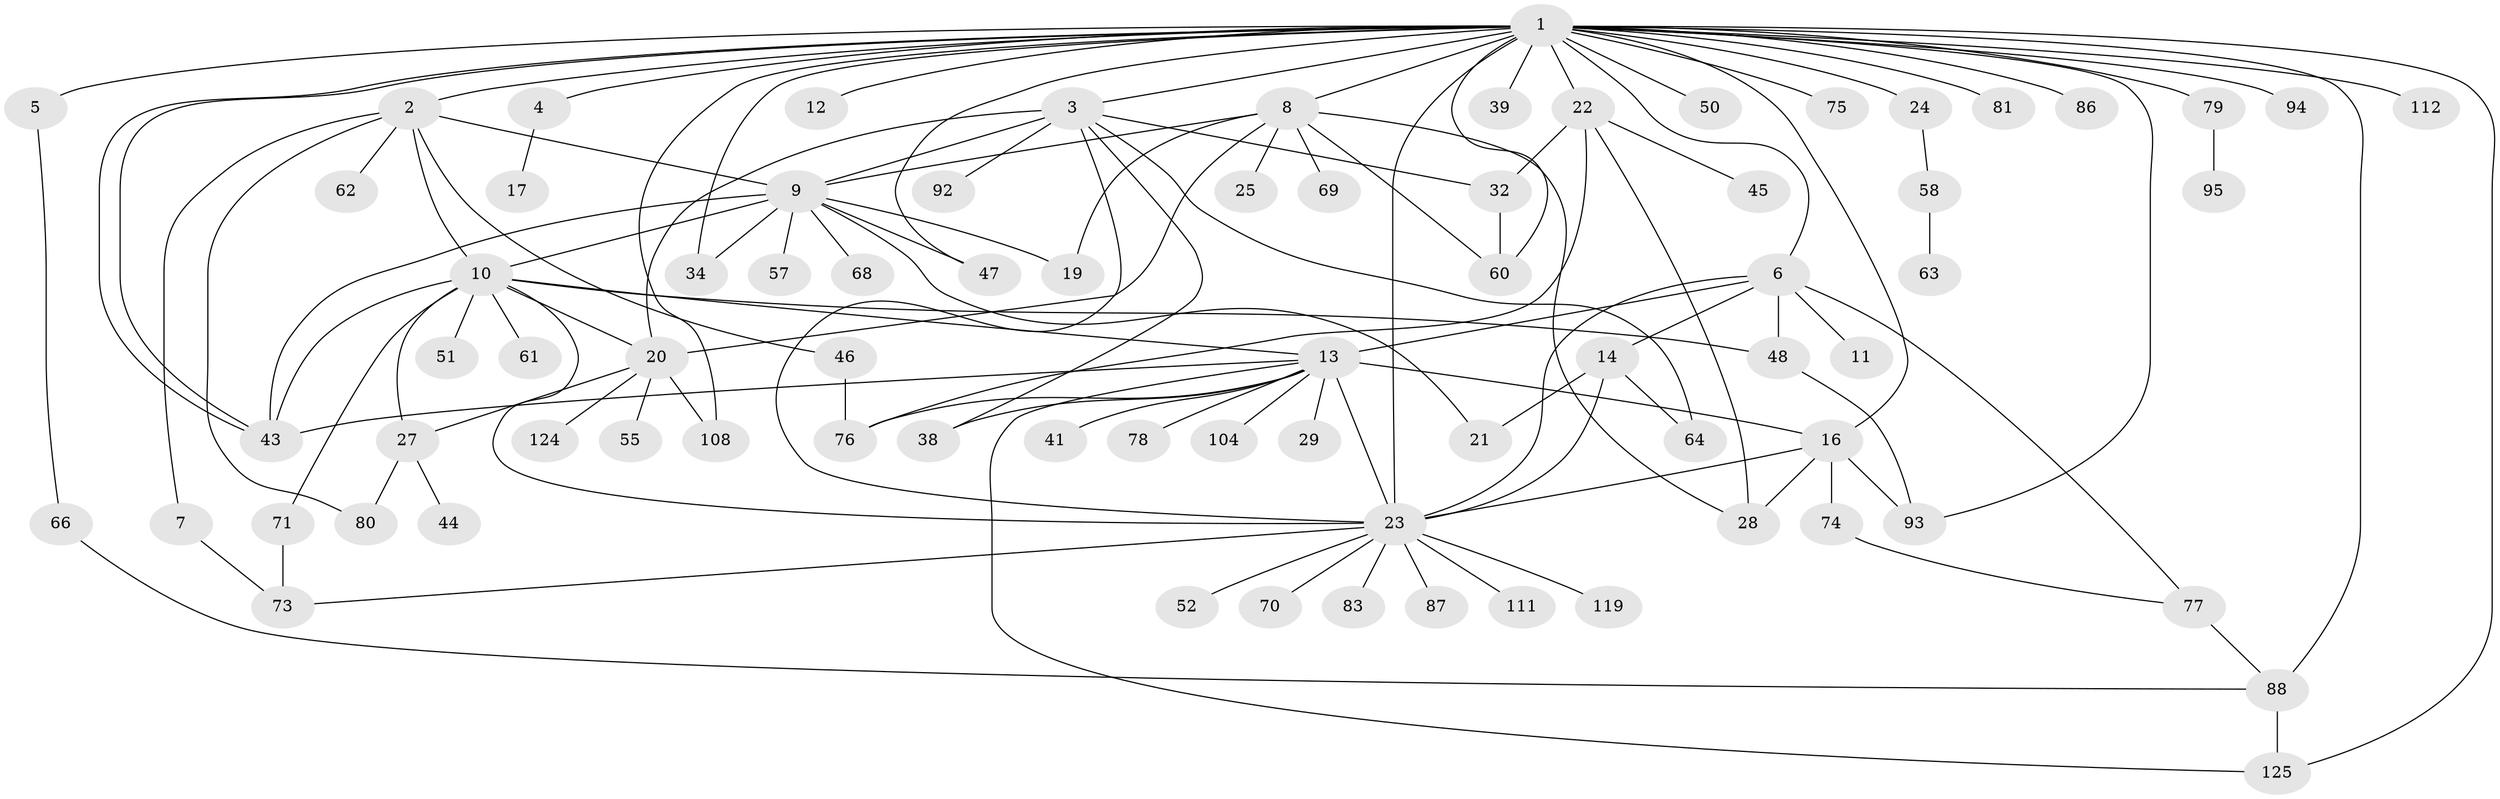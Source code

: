 // original degree distribution, {30: 0.007751937984496124, 7: 0.031007751937984496, 8: 0.023255813953488372, 2: 0.24031007751937986, 3: 0.13953488372093023, 6: 0.015503875968992248, 10: 0.015503875968992248, 1: 0.43410852713178294, 4: 0.05426356589147287, 11: 0.007751937984496124, 5: 0.023255813953488372, 20: 0.007751937984496124}
// Generated by graph-tools (version 1.1) at 2025/18/03/04/25 18:18:10]
// undirected, 77 vertices, 119 edges
graph export_dot {
graph [start="1"]
  node [color=gray90,style=filled];
  1;
  2;
  3;
  4;
  5;
  6 [super="+89+53"];
  7 [super="+33"];
  8;
  9 [super="+54+85"];
  10 [super="+18+37"];
  11;
  12;
  13 [super="+31+30+99+120+15"];
  14;
  16 [super="+42+26+106"];
  17;
  19;
  20;
  21;
  22;
  23 [super="+105+72+36+96+127+128+113+114+100+40"];
  24;
  25;
  27;
  28;
  29;
  32 [super="+82"];
  34;
  38;
  39;
  41;
  43 [super="+115+56"];
  44;
  45;
  46;
  47;
  48 [super="+65"];
  50;
  51;
  52;
  55;
  57;
  58;
  60 [super="+107"];
  61 [super="+117"];
  62;
  63;
  64;
  66 [super="+121"];
  68;
  69;
  70;
  71;
  73 [super="+101"];
  74;
  75;
  76;
  77 [super="+102"];
  78;
  79;
  80;
  81 [super="+98"];
  83 [super="+91"];
  86;
  87;
  88 [super="+116"];
  92;
  93 [super="+103+97"];
  94;
  95;
  104;
  108;
  111;
  112;
  119;
  124;
  125 [super="+126"];
  1 -- 2;
  1 -- 3;
  1 -- 4;
  1 -- 5;
  1 -- 6;
  1 -- 8;
  1 -- 12;
  1 -- 16;
  1 -- 22;
  1 -- 24;
  1 -- 34;
  1 -- 39;
  1 -- 43;
  1 -- 43;
  1 -- 47;
  1 -- 50;
  1 -- 60;
  1 -- 75;
  1 -- 79;
  1 -- 81;
  1 -- 86;
  1 -- 88 [weight=2];
  1 -- 93;
  1 -- 94;
  1 -- 108;
  1 -- 112;
  1 -- 125;
  1 -- 23 [weight=2];
  2 -- 7;
  2 -- 46;
  2 -- 62;
  2 -- 80;
  2 -- 9;
  2 -- 10;
  3 -- 20;
  3 -- 23;
  3 -- 32;
  3 -- 38;
  3 -- 64;
  3 -- 92;
  3 -- 9;
  4 -- 17;
  5 -- 66;
  6 -- 11;
  6 -- 13;
  6 -- 14;
  6 -- 77;
  6 -- 23;
  6 -- 48;
  7 -- 73;
  8 -- 9;
  8 -- 19;
  8 -- 20;
  8 -- 25;
  8 -- 28;
  8 -- 69;
  8 -- 60;
  9 -- 10 [weight=2];
  9 -- 19;
  9 -- 57;
  9 -- 34;
  9 -- 68;
  9 -- 43;
  9 -- 47;
  9 -- 21;
  10 -- 13;
  10 -- 20;
  10 -- 27;
  10 -- 51;
  10 -- 71;
  10 -- 48;
  10 -- 23;
  10 -- 43;
  10 -- 61;
  13 -- 41;
  13 -- 104;
  13 -- 78;
  13 -- 38;
  13 -- 76;
  13 -- 16;
  13 -- 125;
  13 -- 23 [weight=2];
  13 -- 29;
  13 -- 43;
  14 -- 21;
  14 -- 23;
  14 -- 64;
  16 -- 28;
  16 -- 74 [weight=2];
  16 -- 93;
  16 -- 23;
  20 -- 27;
  20 -- 55;
  20 -- 108;
  20 -- 124;
  22 -- 28;
  22 -- 32;
  22 -- 45;
  22 -- 76;
  23 -- 52;
  23 -- 70;
  23 -- 111;
  23 -- 73;
  23 -- 83;
  23 -- 119;
  23 -- 87;
  24 -- 58;
  27 -- 44;
  27 -- 80;
  32 -- 60;
  46 -- 76;
  48 -- 93;
  58 -- 63;
  66 -- 88;
  71 -- 73;
  74 -- 77;
  77 -- 88;
  79 -- 95;
  88 -- 125;
}
